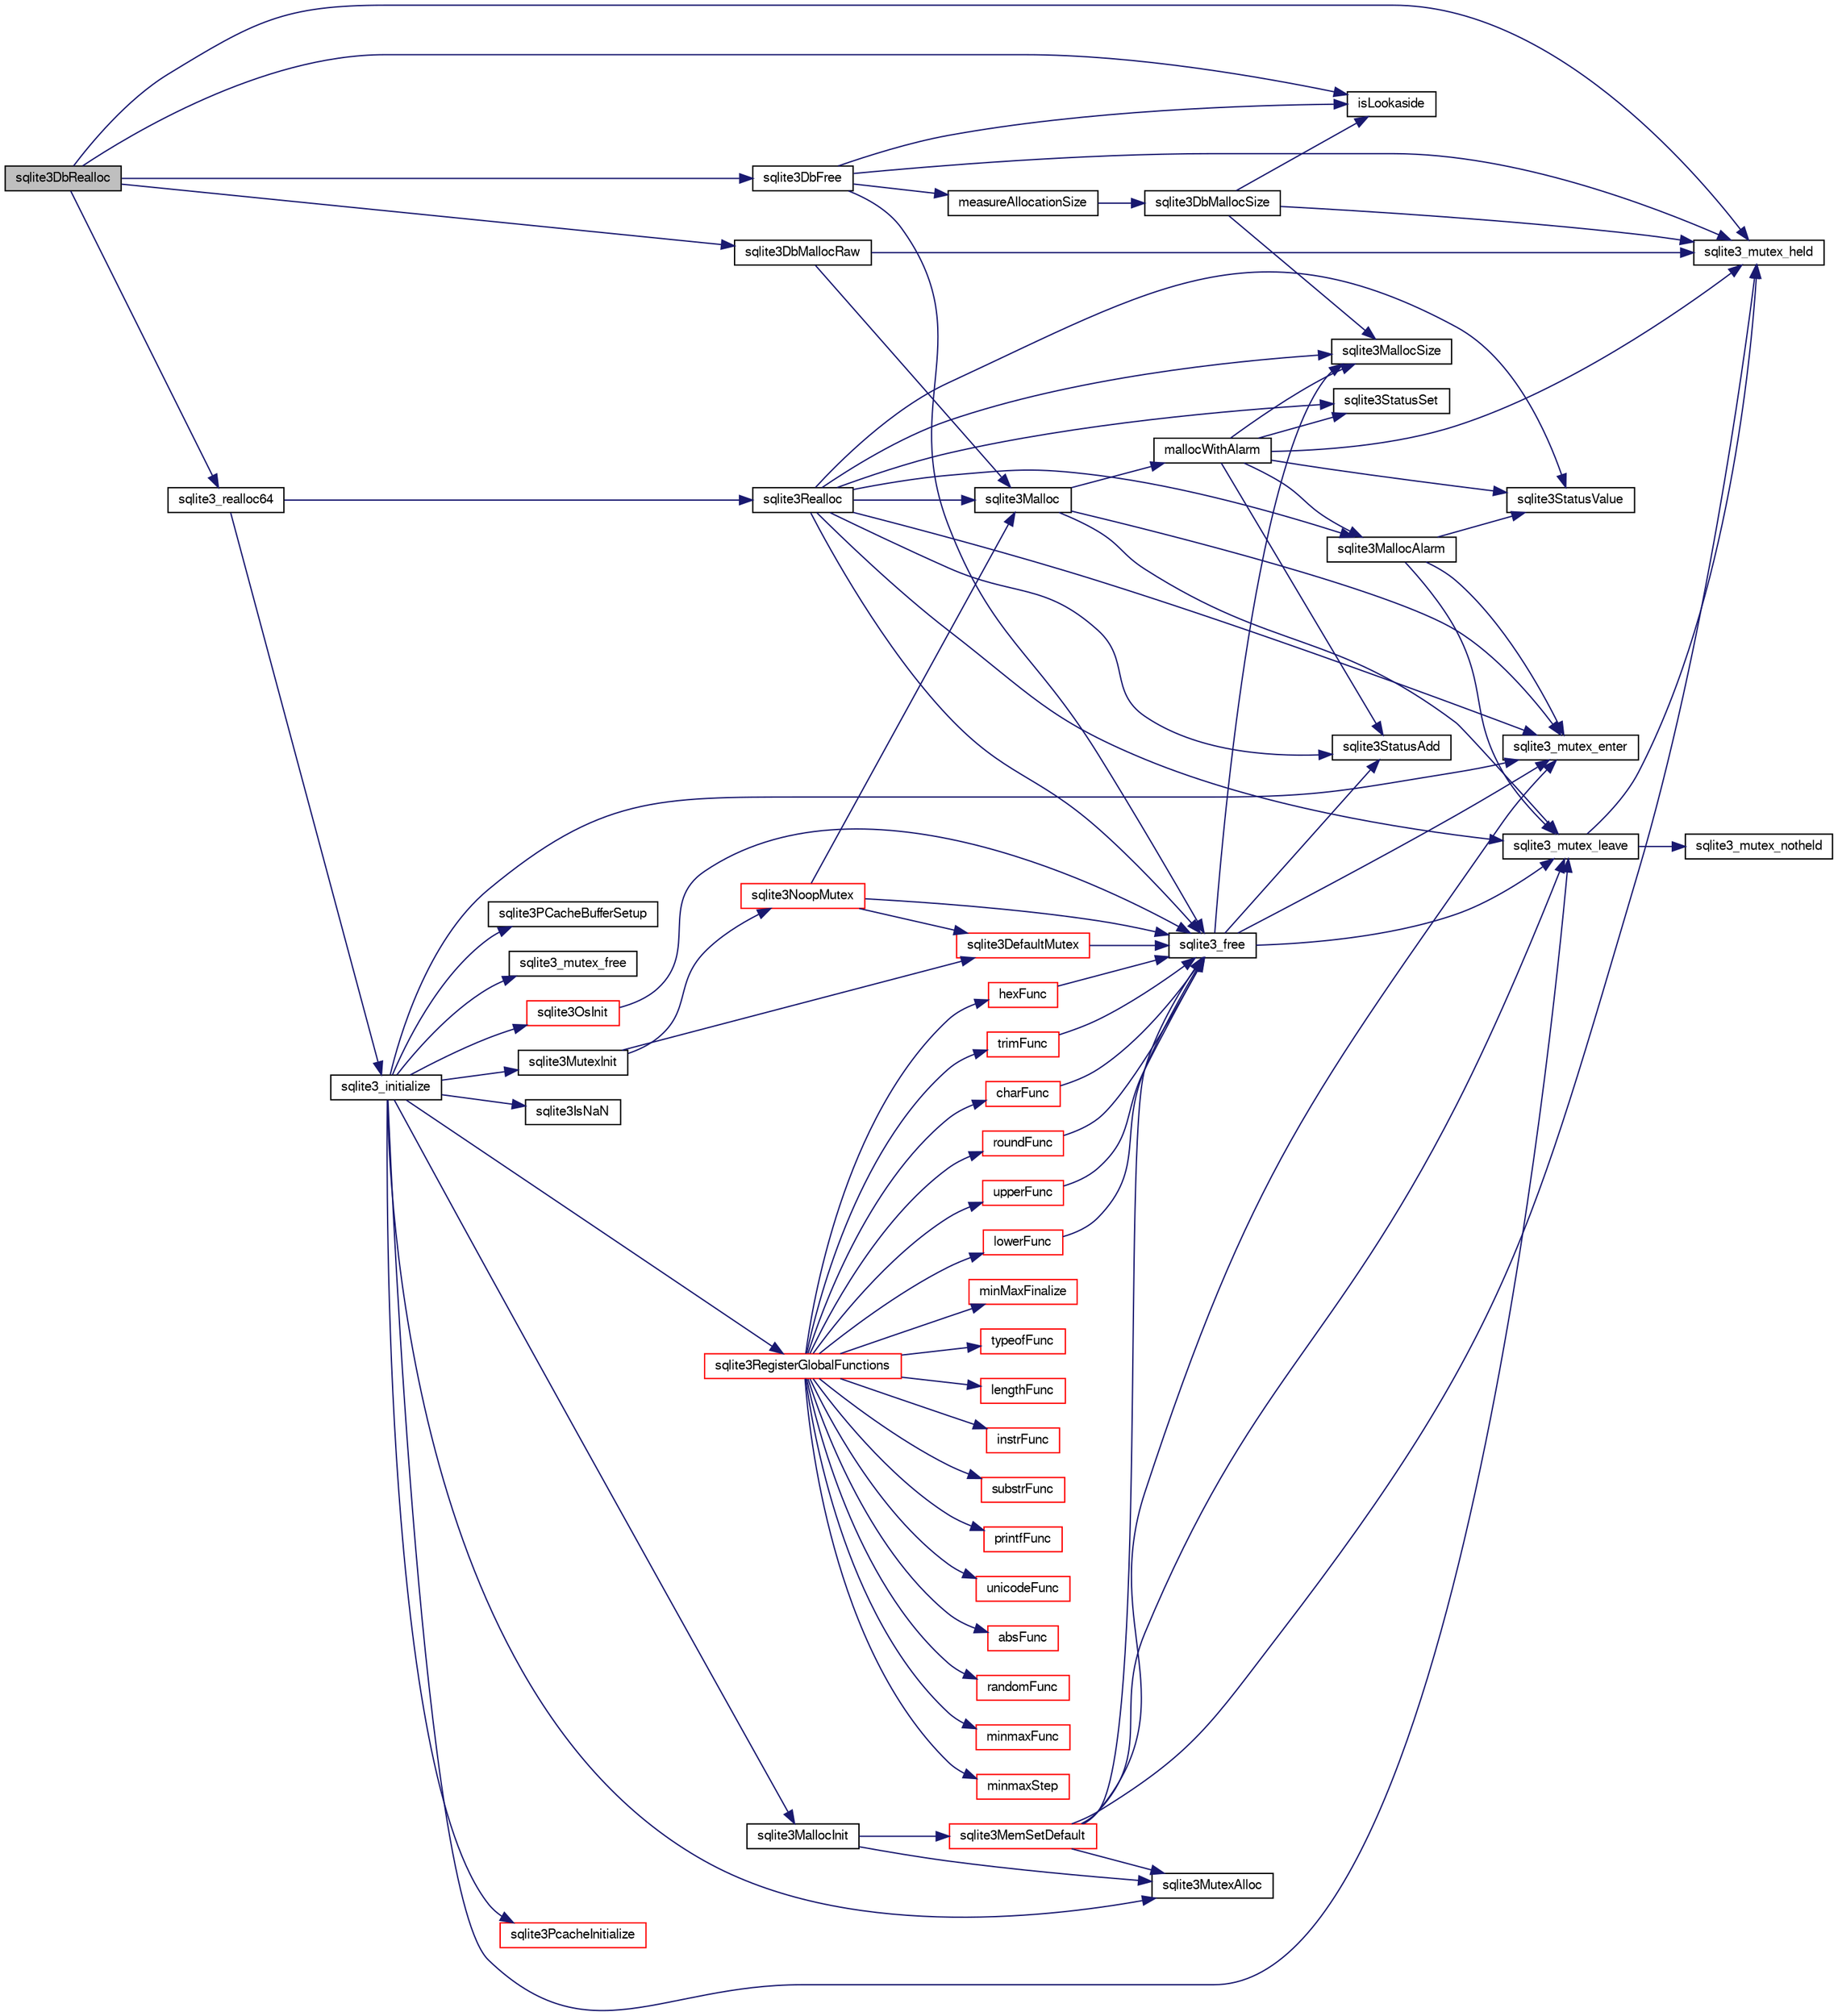 digraph "sqlite3DbRealloc"
{
  edge [fontname="FreeSans",fontsize="10",labelfontname="FreeSans",labelfontsize="10"];
  node [fontname="FreeSans",fontsize="10",shape=record];
  rankdir="LR";
  Node489593 [label="sqlite3DbRealloc",height=0.2,width=0.4,color="black", fillcolor="grey75", style="filled", fontcolor="black"];
  Node489593 -> Node489594 [color="midnightblue",fontsize="10",style="solid",fontname="FreeSans"];
  Node489594 [label="sqlite3_mutex_held",height=0.2,width=0.4,color="black", fillcolor="white", style="filled",URL="$sqlite3_8c.html#acf77da68932b6bc163c5e68547ecc3e7"];
  Node489593 -> Node489595 [color="midnightblue",fontsize="10",style="solid",fontname="FreeSans"];
  Node489595 [label="sqlite3DbMallocRaw",height=0.2,width=0.4,color="black", fillcolor="white", style="filled",URL="$sqlite3_8c.html#abbe8be0cf7175e11ddc3e2218fad924e"];
  Node489595 -> Node489594 [color="midnightblue",fontsize="10",style="solid",fontname="FreeSans"];
  Node489595 -> Node489596 [color="midnightblue",fontsize="10",style="solid",fontname="FreeSans"];
  Node489596 [label="sqlite3Malloc",height=0.2,width=0.4,color="black", fillcolor="white", style="filled",URL="$sqlite3_8c.html#a361a2eaa846b1885f123abe46f5d8b2b"];
  Node489596 -> Node489597 [color="midnightblue",fontsize="10",style="solid",fontname="FreeSans"];
  Node489597 [label="sqlite3_mutex_enter",height=0.2,width=0.4,color="black", fillcolor="white", style="filled",URL="$sqlite3_8c.html#a1c12cde690bd89f104de5cbad12a6bf5"];
  Node489596 -> Node489598 [color="midnightblue",fontsize="10",style="solid",fontname="FreeSans"];
  Node489598 [label="mallocWithAlarm",height=0.2,width=0.4,color="black", fillcolor="white", style="filled",URL="$sqlite3_8c.html#ab070d5cf8e48ec8a6a43cf025d48598b"];
  Node489598 -> Node489594 [color="midnightblue",fontsize="10",style="solid",fontname="FreeSans"];
  Node489598 -> Node489599 [color="midnightblue",fontsize="10",style="solid",fontname="FreeSans"];
  Node489599 [label="sqlite3StatusSet",height=0.2,width=0.4,color="black", fillcolor="white", style="filled",URL="$sqlite3_8c.html#afec7586c01fcb5ea17dc9d7725a589d9"];
  Node489598 -> Node489600 [color="midnightblue",fontsize="10",style="solid",fontname="FreeSans"];
  Node489600 [label="sqlite3StatusValue",height=0.2,width=0.4,color="black", fillcolor="white", style="filled",URL="$sqlite3_8c.html#a30b8ac296c6e200c1fa57708d52c6ef6"];
  Node489598 -> Node489601 [color="midnightblue",fontsize="10",style="solid",fontname="FreeSans"];
  Node489601 [label="sqlite3MallocAlarm",height=0.2,width=0.4,color="black", fillcolor="white", style="filled",URL="$sqlite3_8c.html#ada66988e8471d1198f3219c062377508"];
  Node489601 -> Node489600 [color="midnightblue",fontsize="10",style="solid",fontname="FreeSans"];
  Node489601 -> Node489602 [color="midnightblue",fontsize="10",style="solid",fontname="FreeSans"];
  Node489602 [label="sqlite3_mutex_leave",height=0.2,width=0.4,color="black", fillcolor="white", style="filled",URL="$sqlite3_8c.html#a5838d235601dbd3c1fa993555c6bcc93"];
  Node489602 -> Node489594 [color="midnightblue",fontsize="10",style="solid",fontname="FreeSans"];
  Node489602 -> Node489603 [color="midnightblue",fontsize="10",style="solid",fontname="FreeSans"];
  Node489603 [label="sqlite3_mutex_notheld",height=0.2,width=0.4,color="black", fillcolor="white", style="filled",URL="$sqlite3_8c.html#a83967c837c1c000d3b5adcfaa688f5dc"];
  Node489601 -> Node489597 [color="midnightblue",fontsize="10",style="solid",fontname="FreeSans"];
  Node489598 -> Node489604 [color="midnightblue",fontsize="10",style="solid",fontname="FreeSans"];
  Node489604 [label="sqlite3MallocSize",height=0.2,width=0.4,color="black", fillcolor="white", style="filled",URL="$sqlite3_8c.html#acf5d2a5f35270bafb050bd2def576955"];
  Node489598 -> Node489605 [color="midnightblue",fontsize="10",style="solid",fontname="FreeSans"];
  Node489605 [label="sqlite3StatusAdd",height=0.2,width=0.4,color="black", fillcolor="white", style="filled",URL="$sqlite3_8c.html#afa029f93586aeab4cc85360905dae9cd"];
  Node489596 -> Node489602 [color="midnightblue",fontsize="10",style="solid",fontname="FreeSans"];
  Node489593 -> Node489606 [color="midnightblue",fontsize="10",style="solid",fontname="FreeSans"];
  Node489606 [label="isLookaside",height=0.2,width=0.4,color="black", fillcolor="white", style="filled",URL="$sqlite3_8c.html#a770fa05ff9717b75e16f4d968a77b897"];
  Node489593 -> Node489607 [color="midnightblue",fontsize="10",style="solid",fontname="FreeSans"];
  Node489607 [label="sqlite3DbFree",height=0.2,width=0.4,color="black", fillcolor="white", style="filled",URL="$sqlite3_8c.html#ac70ab821a6607b4a1b909582dc37a069"];
  Node489607 -> Node489594 [color="midnightblue",fontsize="10",style="solid",fontname="FreeSans"];
  Node489607 -> Node489608 [color="midnightblue",fontsize="10",style="solid",fontname="FreeSans"];
  Node489608 [label="measureAllocationSize",height=0.2,width=0.4,color="black", fillcolor="white", style="filled",URL="$sqlite3_8c.html#a45731e644a22fdb756e2b6337224217a"];
  Node489608 -> Node489609 [color="midnightblue",fontsize="10",style="solid",fontname="FreeSans"];
  Node489609 [label="sqlite3DbMallocSize",height=0.2,width=0.4,color="black", fillcolor="white", style="filled",URL="$sqlite3_8c.html#aa397e5a8a03495203a0767abf0a71f86"];
  Node489609 -> Node489604 [color="midnightblue",fontsize="10",style="solid",fontname="FreeSans"];
  Node489609 -> Node489594 [color="midnightblue",fontsize="10",style="solid",fontname="FreeSans"];
  Node489609 -> Node489606 [color="midnightblue",fontsize="10",style="solid",fontname="FreeSans"];
  Node489607 -> Node489606 [color="midnightblue",fontsize="10",style="solid",fontname="FreeSans"];
  Node489607 -> Node489610 [color="midnightblue",fontsize="10",style="solid",fontname="FreeSans"];
  Node489610 [label="sqlite3_free",height=0.2,width=0.4,color="black", fillcolor="white", style="filled",URL="$sqlite3_8c.html#a6552349e36a8a691af5487999ab09519"];
  Node489610 -> Node489597 [color="midnightblue",fontsize="10",style="solid",fontname="FreeSans"];
  Node489610 -> Node489605 [color="midnightblue",fontsize="10",style="solid",fontname="FreeSans"];
  Node489610 -> Node489604 [color="midnightblue",fontsize="10",style="solid",fontname="FreeSans"];
  Node489610 -> Node489602 [color="midnightblue",fontsize="10",style="solid",fontname="FreeSans"];
  Node489593 -> Node489611 [color="midnightblue",fontsize="10",style="solid",fontname="FreeSans"];
  Node489611 [label="sqlite3_realloc64",height=0.2,width=0.4,color="black", fillcolor="white", style="filled",URL="$sqlite3_8c.html#a3765a714077ee547e811034236dc9ecd"];
  Node489611 -> Node489612 [color="midnightblue",fontsize="10",style="solid",fontname="FreeSans"];
  Node489612 [label="sqlite3_initialize",height=0.2,width=0.4,color="black", fillcolor="white", style="filled",URL="$sqlite3_8c.html#ab0c0ee2d5d4cf8b28e9572296a8861df"];
  Node489612 -> Node489613 [color="midnightblue",fontsize="10",style="solid",fontname="FreeSans"];
  Node489613 [label="sqlite3MutexInit",height=0.2,width=0.4,color="black", fillcolor="white", style="filled",URL="$sqlite3_8c.html#a7906afcdd1cdb3d0007eb932398a1158"];
  Node489613 -> Node489614 [color="midnightblue",fontsize="10",style="solid",fontname="FreeSans"];
  Node489614 [label="sqlite3DefaultMutex",height=0.2,width=0.4,color="red", fillcolor="white", style="filled",URL="$sqlite3_8c.html#ac895a71e325f9b2f9b862f737c17aca8"];
  Node489614 -> Node489610 [color="midnightblue",fontsize="10",style="solid",fontname="FreeSans"];
  Node489613 -> Node489623 [color="midnightblue",fontsize="10",style="solid",fontname="FreeSans"];
  Node489623 [label="sqlite3NoopMutex",height=0.2,width=0.4,color="red", fillcolor="white", style="filled",URL="$sqlite3_8c.html#a09742cde9ef371d94f8201d2cdb543e4"];
  Node489623 -> Node489596 [color="midnightblue",fontsize="10",style="solid",fontname="FreeSans"];
  Node489623 -> Node489610 [color="midnightblue",fontsize="10",style="solid",fontname="FreeSans"];
  Node489623 -> Node489614 [color="midnightblue",fontsize="10",style="solid",fontname="FreeSans"];
  Node489612 -> Node489631 [color="midnightblue",fontsize="10",style="solid",fontname="FreeSans"];
  Node489631 [label="sqlite3MutexAlloc",height=0.2,width=0.4,color="black", fillcolor="white", style="filled",URL="$sqlite3_8c.html#a0e3f432ee581f6876b590e7ad7e84e19"];
  Node489612 -> Node489597 [color="midnightblue",fontsize="10",style="solid",fontname="FreeSans"];
  Node489612 -> Node489632 [color="midnightblue",fontsize="10",style="solid",fontname="FreeSans"];
  Node489632 [label="sqlite3MallocInit",height=0.2,width=0.4,color="black", fillcolor="white", style="filled",URL="$sqlite3_8c.html#a9e06f9e7cad0d83ce80ab493c9533552"];
  Node489632 -> Node489633 [color="midnightblue",fontsize="10",style="solid",fontname="FreeSans"];
  Node489633 [label="sqlite3MemSetDefault",height=0.2,width=0.4,color="red", fillcolor="white", style="filled",URL="$sqlite3_8c.html#a162fbfd727e92c5f8f72625b5ff62549"];
  Node489633 -> Node489631 [color="midnightblue",fontsize="10",style="solid",fontname="FreeSans"];
  Node489633 -> Node489597 [color="midnightblue",fontsize="10",style="solid",fontname="FreeSans"];
  Node489633 -> Node489602 [color="midnightblue",fontsize="10",style="solid",fontname="FreeSans"];
  Node489633 -> Node489594 [color="midnightblue",fontsize="10",style="solid",fontname="FreeSans"];
  Node489633 -> Node489610 [color="midnightblue",fontsize="10",style="solid",fontname="FreeSans"];
  Node489632 -> Node489631 [color="midnightblue",fontsize="10",style="solid",fontname="FreeSans"];
  Node489612 -> Node489602 [color="midnightblue",fontsize="10",style="solid",fontname="FreeSans"];
  Node489612 -> Node489720 [color="midnightblue",fontsize="10",style="solid",fontname="FreeSans"];
  Node489720 [label="sqlite3RegisterGlobalFunctions",height=0.2,width=0.4,color="red", fillcolor="white", style="filled",URL="$sqlite3_8c.html#a9f75bd111010f29e1b8d74344473c4ec"];
  Node489720 -> Node489721 [color="midnightblue",fontsize="10",style="solid",fontname="FreeSans"];
  Node489721 [label="trimFunc",height=0.2,width=0.4,color="red", fillcolor="white", style="filled",URL="$sqlite3_8c.html#afad56dbe7f08139a630156e644b14704"];
  Node489721 -> Node489610 [color="midnightblue",fontsize="10",style="solid",fontname="FreeSans"];
  Node489720 -> Node489734 [color="midnightblue",fontsize="10",style="solid",fontname="FreeSans"];
  Node489734 [label="minmaxFunc",height=0.2,width=0.4,color="red", fillcolor="white", style="filled",URL="$sqlite3_8c.html#a4d00f48b948fd73cb70bcfd1efc0bfb0"];
  Node489720 -> Node489743 [color="midnightblue",fontsize="10",style="solid",fontname="FreeSans"];
  Node489743 [label="minmaxStep",height=0.2,width=0.4,color="red", fillcolor="white", style="filled",URL="$sqlite3_8c.html#a5b4c0da0f3b61d7ff25ebd30aa22cca4"];
  Node489720 -> Node489747 [color="midnightblue",fontsize="10",style="solid",fontname="FreeSans"];
  Node489747 [label="minMaxFinalize",height=0.2,width=0.4,color="red", fillcolor="white", style="filled",URL="$sqlite3_8c.html#a0439dd90934a2dee93517c50884d5924"];
  Node489720 -> Node489748 [color="midnightblue",fontsize="10",style="solid",fontname="FreeSans"];
  Node489748 [label="typeofFunc",height=0.2,width=0.4,color="red", fillcolor="white", style="filled",URL="$sqlite3_8c.html#aba6c564ff0d6b017de448469d0fb243f"];
  Node489720 -> Node489749 [color="midnightblue",fontsize="10",style="solid",fontname="FreeSans"];
  Node489749 [label="lengthFunc",height=0.2,width=0.4,color="red", fillcolor="white", style="filled",URL="$sqlite3_8c.html#affdabf006c37c26a1c3e325badb83546"];
  Node489720 -> Node489754 [color="midnightblue",fontsize="10",style="solid",fontname="FreeSans"];
  Node489754 [label="instrFunc",height=0.2,width=0.4,color="red", fillcolor="white", style="filled",URL="$sqlite3_8c.html#a8f86ca540b92ac28aaefaa126170cf8c"];
  Node489720 -> Node489756 [color="midnightblue",fontsize="10",style="solid",fontname="FreeSans"];
  Node489756 [label="substrFunc",height=0.2,width=0.4,color="red", fillcolor="white", style="filled",URL="$sqlite3_8c.html#a8a8739d9af5589338113371e440b2734"];
  Node489720 -> Node489761 [color="midnightblue",fontsize="10",style="solid",fontname="FreeSans"];
  Node489761 [label="printfFunc",height=0.2,width=0.4,color="red", fillcolor="white", style="filled",URL="$sqlite3_8c.html#a80ca21d434c7c5b6668bee721331dda8"];
  Node489720 -> Node489763 [color="midnightblue",fontsize="10",style="solid",fontname="FreeSans"];
  Node489763 [label="unicodeFunc",height=0.2,width=0.4,color="red", fillcolor="white", style="filled",URL="$sqlite3_8c.html#a1d3d012cbe2276d8d713be80884db355"];
  Node489720 -> Node489765 [color="midnightblue",fontsize="10",style="solid",fontname="FreeSans"];
  Node489765 [label="charFunc",height=0.2,width=0.4,color="red", fillcolor="white", style="filled",URL="$sqlite3_8c.html#ab9b72ce47fcea3c3b92e816435a0fd91"];
  Node489765 -> Node489610 [color="midnightblue",fontsize="10",style="solid",fontname="FreeSans"];
  Node489720 -> Node489766 [color="midnightblue",fontsize="10",style="solid",fontname="FreeSans"];
  Node489766 [label="absFunc",height=0.2,width=0.4,color="red", fillcolor="white", style="filled",URL="$sqlite3_8c.html#af271994a34f441432d50d7095e0ed23d"];
  Node489720 -> Node489771 [color="midnightblue",fontsize="10",style="solid",fontname="FreeSans"];
  Node489771 [label="roundFunc",height=0.2,width=0.4,color="red", fillcolor="white", style="filled",URL="$sqlite3_8c.html#a8c444ba254edc27891111b76e7ba85e7"];
  Node489771 -> Node489610 [color="midnightblue",fontsize="10",style="solid",fontname="FreeSans"];
  Node489720 -> Node489774 [color="midnightblue",fontsize="10",style="solid",fontname="FreeSans"];
  Node489774 [label="upperFunc",height=0.2,width=0.4,color="red", fillcolor="white", style="filled",URL="$sqlite3_8c.html#a8f26e491f9fd893cdb476c577f39f260"];
  Node489774 -> Node489610 [color="midnightblue",fontsize="10",style="solid",fontname="FreeSans"];
  Node489720 -> Node489775 [color="midnightblue",fontsize="10",style="solid",fontname="FreeSans"];
  Node489775 [label="lowerFunc",height=0.2,width=0.4,color="red", fillcolor="white", style="filled",URL="$sqlite3_8c.html#a37a07e2d7c0cb4c521e9c334596c89a7"];
  Node489775 -> Node489610 [color="midnightblue",fontsize="10",style="solid",fontname="FreeSans"];
  Node489720 -> Node489776 [color="midnightblue",fontsize="10",style="solid",fontname="FreeSans"];
  Node489776 [label="hexFunc",height=0.2,width=0.4,color="red", fillcolor="white", style="filled",URL="$sqlite3_8c.html#a2e2cd151b75b794723d7c4f30fe57c8b"];
  Node489776 -> Node489610 [color="midnightblue",fontsize="10",style="solid",fontname="FreeSans"];
  Node489720 -> Node489777 [color="midnightblue",fontsize="10",style="solid",fontname="FreeSans"];
  Node489777 [label="randomFunc",height=0.2,width=0.4,color="red", fillcolor="white", style="filled",URL="$sqlite3_8c.html#a77905d2b2e1b154cf082f061cfa057dd"];
  Node489612 -> Node489868 [color="midnightblue",fontsize="10",style="solid",fontname="FreeSans"];
  Node489868 [label="sqlite3PcacheInitialize",height=0.2,width=0.4,color="red", fillcolor="white", style="filled",URL="$sqlite3_8c.html#a2902c61ddc88bea002c4d69fe4052b1f"];
  Node489612 -> Node489869 [color="midnightblue",fontsize="10",style="solid",fontname="FreeSans"];
  Node489869 [label="sqlite3OsInit",height=0.2,width=0.4,color="red", fillcolor="white", style="filled",URL="$sqlite3_8c.html#afeaa886fe1ca086a30fd278b1d069762"];
  Node489869 -> Node489610 [color="midnightblue",fontsize="10",style="solid",fontname="FreeSans"];
  Node489612 -> Node489873 [color="midnightblue",fontsize="10",style="solid",fontname="FreeSans"];
  Node489873 [label="sqlite3PCacheBufferSetup",height=0.2,width=0.4,color="black", fillcolor="white", style="filled",URL="$sqlite3_8c.html#ad18a1eebefdfbc4254f473f7b0101937"];
  Node489612 -> Node489874 [color="midnightblue",fontsize="10",style="solid",fontname="FreeSans"];
  Node489874 [label="sqlite3_mutex_free",height=0.2,width=0.4,color="black", fillcolor="white", style="filled",URL="$sqlite3_8c.html#a2db2e72e08f6873afa9c61b0ec726fec"];
  Node489612 -> Node489656 [color="midnightblue",fontsize="10",style="solid",fontname="FreeSans"];
  Node489656 [label="sqlite3IsNaN",height=0.2,width=0.4,color="black", fillcolor="white", style="filled",URL="$sqlite3_8c.html#aed4d78203877c3486765ccbc7feebb50"];
  Node489611 -> Node489645 [color="midnightblue",fontsize="10",style="solid",fontname="FreeSans"];
  Node489645 [label="sqlite3Realloc",height=0.2,width=0.4,color="black", fillcolor="white", style="filled",URL="$sqlite3_8c.html#ad53aefdfc088f622e23ffe838201fe22"];
  Node489645 -> Node489596 [color="midnightblue",fontsize="10",style="solid",fontname="FreeSans"];
  Node489645 -> Node489610 [color="midnightblue",fontsize="10",style="solid",fontname="FreeSans"];
  Node489645 -> Node489604 [color="midnightblue",fontsize="10",style="solid",fontname="FreeSans"];
  Node489645 -> Node489597 [color="midnightblue",fontsize="10",style="solid",fontname="FreeSans"];
  Node489645 -> Node489599 [color="midnightblue",fontsize="10",style="solid",fontname="FreeSans"];
  Node489645 -> Node489600 [color="midnightblue",fontsize="10",style="solid",fontname="FreeSans"];
  Node489645 -> Node489601 [color="midnightblue",fontsize="10",style="solid",fontname="FreeSans"];
  Node489645 -> Node489605 [color="midnightblue",fontsize="10",style="solid",fontname="FreeSans"];
  Node489645 -> Node489602 [color="midnightblue",fontsize="10",style="solid",fontname="FreeSans"];
}
